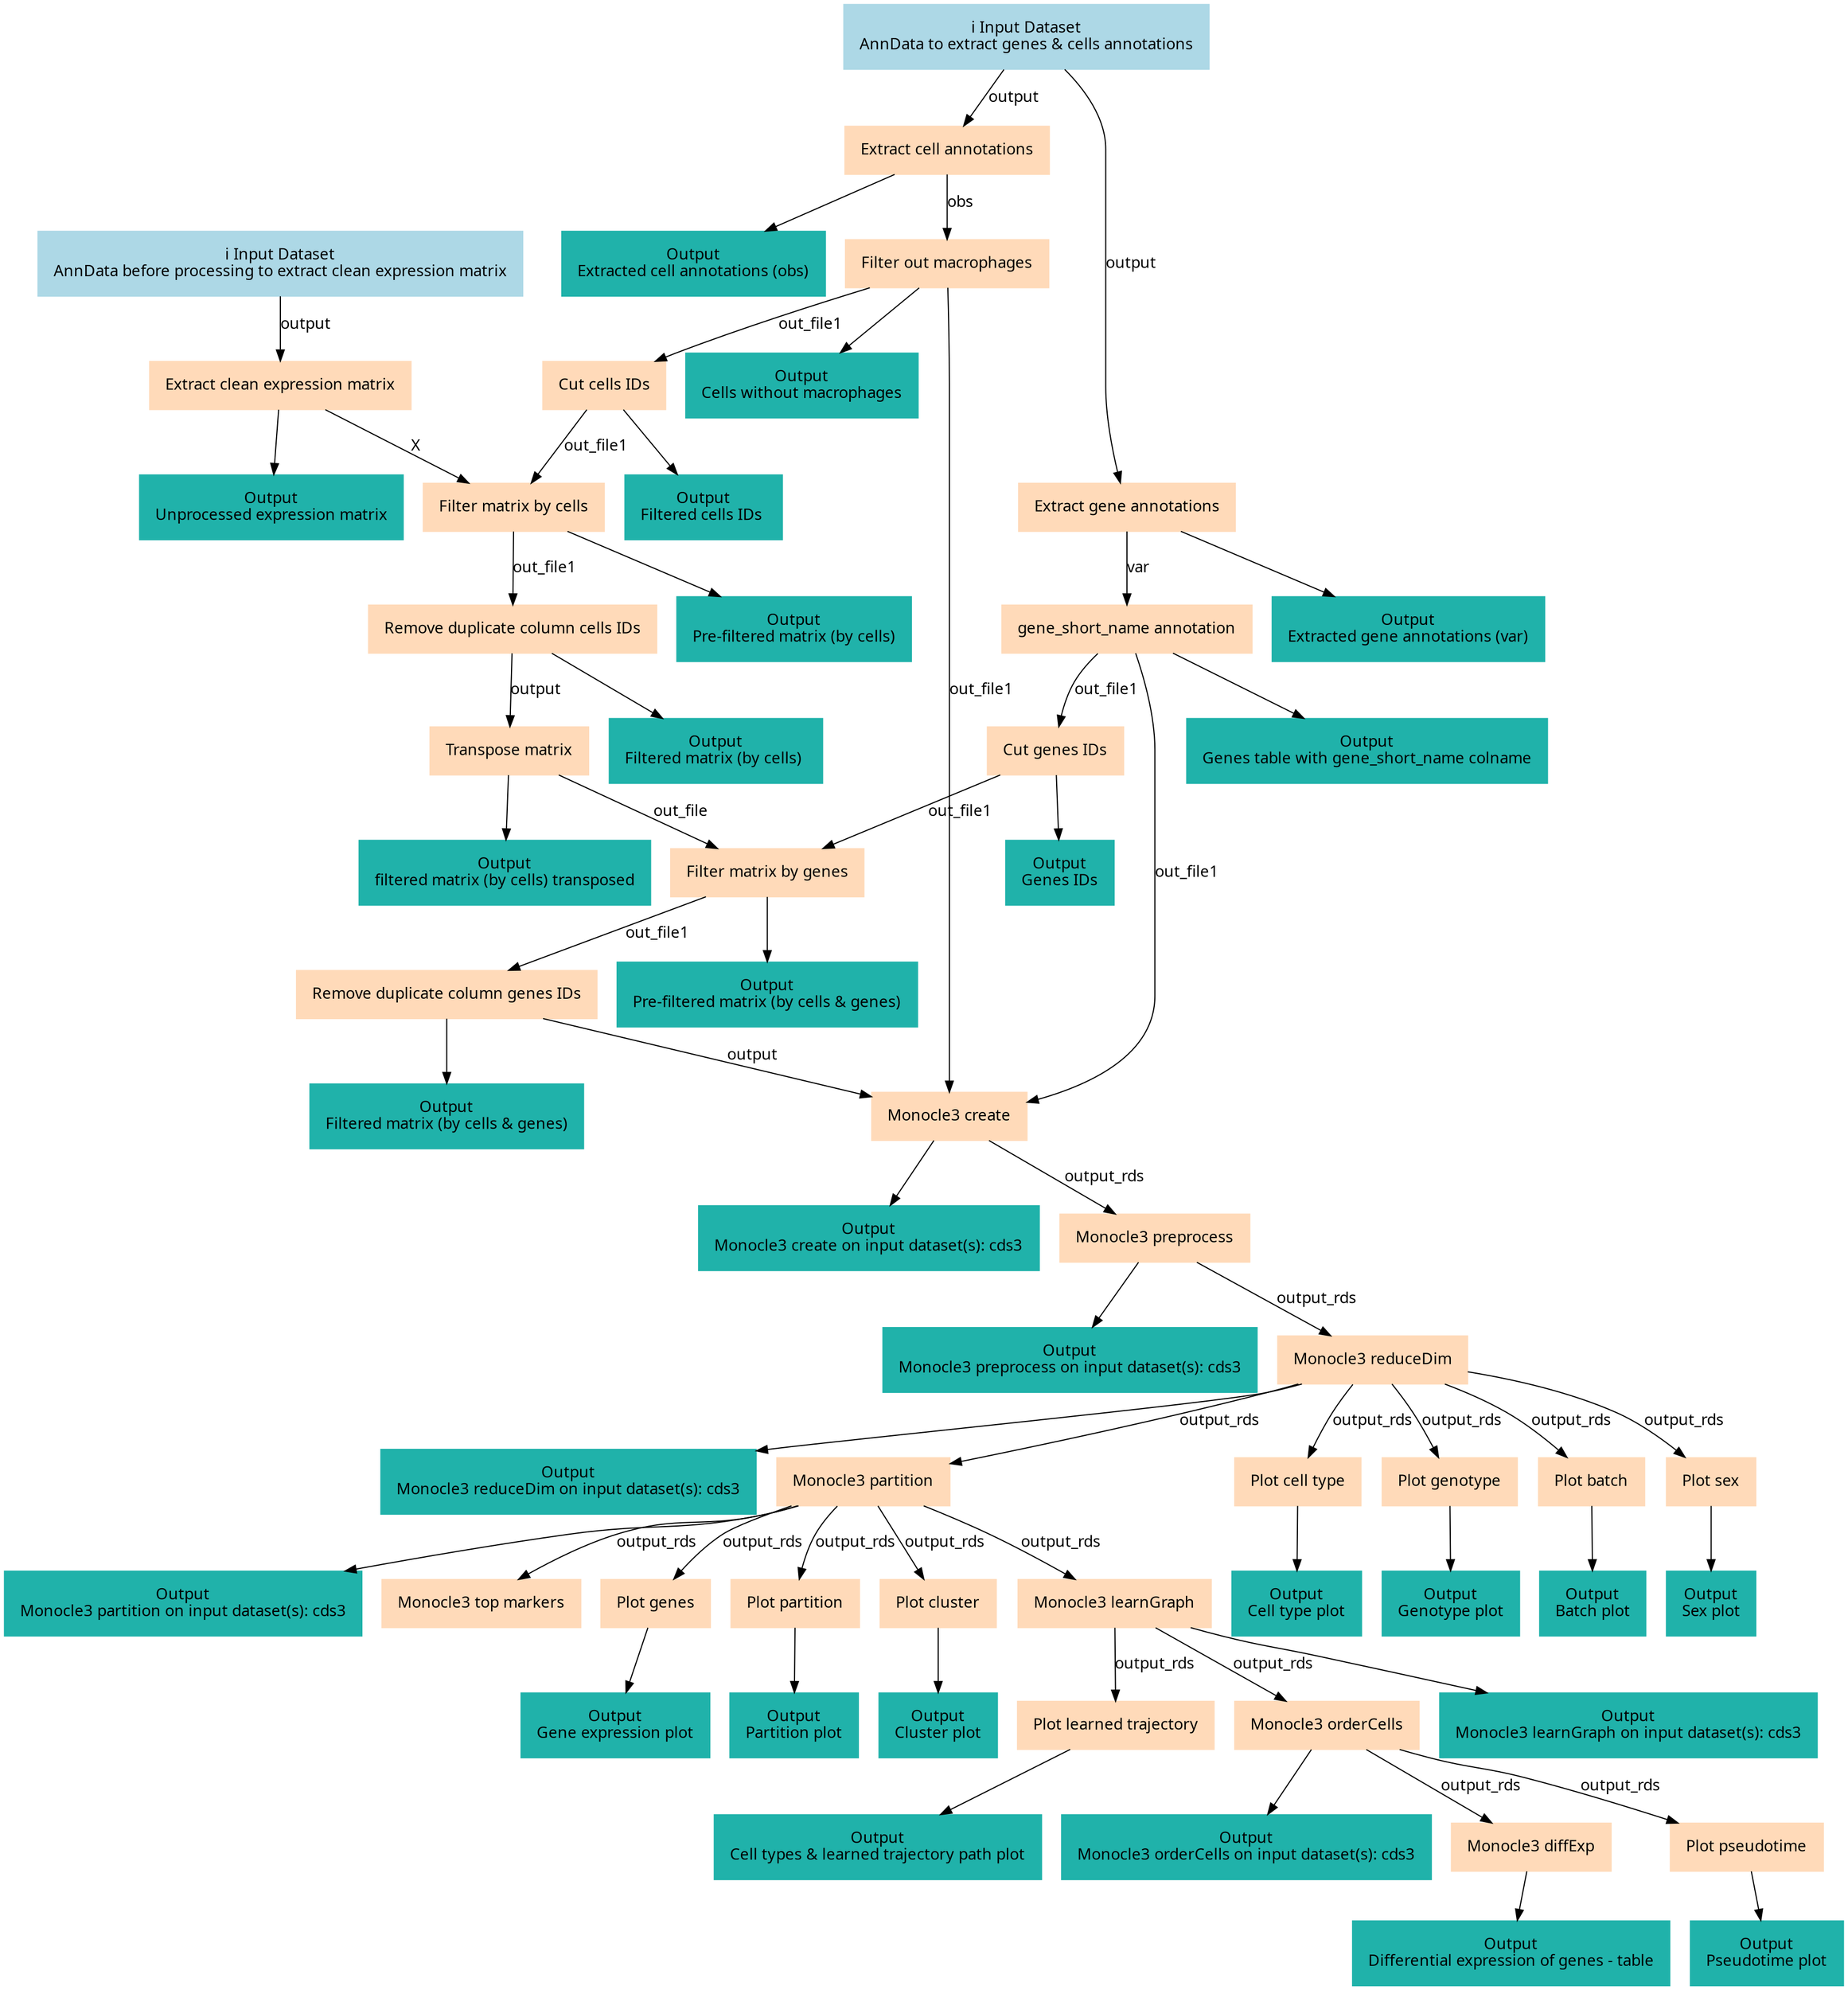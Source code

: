 digraph main {
  node [fontname="Atkinson Hyperlegible", shape=box, color=white,style=filled,color=peachpuff,margin="0.2,0.2"];
  edge [fontname="Atkinson Hyperlegible"];
  0[color=lightblue,label="ℹ️ Input Dataset\nAnnData to extract genes & cells annotations"]
  1[color=lightblue,label="ℹ️ Input Dataset\nAnnData before processing to extract clean expression matrix"]
  2[label="Extract cell annotations"]
  0 -> 2 [label="output"]
  k0646798d3a5d420aa7cfcde6cec722d5[color=lightseagreen,label="Output\nExtracted cell annotations (obs)"]
  2 -> k0646798d3a5d420aa7cfcde6cec722d5
  3[label="Extract gene annotations"]
  0 -> 3 [label="output"]
  k8416274568b041a5b06ea285440ba095[color=lightseagreen,label="Output\nExtracted gene annotations (var)"]
  3 -> k8416274568b041a5b06ea285440ba095
  4[label="Extract clean expression matrix"]
  1 -> 4 [label="output"]
  k3f03af0cac414450b5ba639a79ea543b[color=lightseagreen,label="Output\nUnprocessed expression matrix"]
  4 -> k3f03af0cac414450b5ba639a79ea543b
  5[label="Filter out macrophages"]
  2 -> 5 [label="obs"]
  kfb81e9a10603419a83f50c9f94939b16[color=lightseagreen,label="Output\nCells without macrophages"]
  5 -> kfb81e9a10603419a83f50c9f94939b16
  6[label="gene_short_name annotation"]
  3 -> 6 [label="var"]
  k94a60e6ccdf748e58b55d221cef22688[color=lightseagreen,label="Output\nGenes table with gene_short_name colname"]
  6 -> k94a60e6ccdf748e58b55d221cef22688
  7[label="Cut cells IDs"]
  5 -> 7 [label="out_file1"]
  k34146c302666481f8d49a849d5d3aa91[color=lightseagreen,label="Output\nFiltered cells IDs "]
  7 -> k34146c302666481f8d49a849d5d3aa91
  8[label="Cut genes IDs"]
  6 -> 8 [label="out_file1"]
  k8f38fb93cb304fbc90c57f6bd023feea[color=lightseagreen,label="Output\nGenes IDs"]
  8 -> k8f38fb93cb304fbc90c57f6bd023feea
  9[label="Filter matrix by cells"]
  7 -> 9 [label="out_file1"]
  4 -> 9 [label="X"]
  kf654c0455fea43f996d6492c810593d2[color=lightseagreen,label="Output\nPre-filtered matrix (by cells)"]
  9 -> kf654c0455fea43f996d6492c810593d2
  10[label="Remove duplicate column cells IDs"]
  9 -> 10 [label="out_file1"]
  kf633c125a4d04fa7ab87022349f4ac70[color=lightseagreen,label="Output\nFiltered matrix (by cells) "]
  10 -> kf633c125a4d04fa7ab87022349f4ac70
  11[label="Transpose matrix"]
  10 -> 11 [label="output"]
  k3202091e1afc4f5089221f9e50c490fc[color=lightseagreen,label="Output\nfiltered matrix (by cells) transposed"]
  11 -> k3202091e1afc4f5089221f9e50c490fc
  12[label="Filter matrix by genes"]
  8 -> 12 [label="out_file1"]
  11 -> 12 [label="out_file"]
  k6c23cbd5a1b5428e8ff9ebac4893ad88[color=lightseagreen,label="Output\nPre-filtered matrix (by cells & genes)"]
  12 -> k6c23cbd5a1b5428e8ff9ebac4893ad88
  13[label="Remove duplicate column genes IDs"]
  12 -> 13 [label="out_file1"]
  k258393260b5d4e7491ec24e22c08f7c5[color=lightseagreen,label="Output\nFiltered matrix (by cells & genes)"]
  13 -> k258393260b5d4e7491ec24e22c08f7c5
  14[label="Monocle3 create"]
  5 -> 14 [label="out_file1"]
  13 -> 14 [label="output"]
  6 -> 14 [label="out_file1"]
  kf8c5589ca70d416ea9deebc987f61fc3[color=lightseagreen,label="Output\nMonocle3 create on input dataset(s): cds3"]
  14 -> kf8c5589ca70d416ea9deebc987f61fc3
  15[label="Monocle3 preprocess"]
  14 -> 15 [label="output_rds"]
  kc134942f60e74cd08c32da4a303b879d[color=lightseagreen,label="Output\nMonocle3 preprocess on input dataset(s): cds3"]
  15 -> kc134942f60e74cd08c32da4a303b879d
  16[label="Monocle3 reduceDim"]
  15 -> 16 [label="output_rds"]
  k2c9fb1082a1c41dfa8d881a18b66d2a1[color=lightseagreen,label="Output\nMonocle3 reduceDim on input dataset(s): cds3"]
  16 -> k2c9fb1082a1c41dfa8d881a18b66d2a1
  17[label="Monocle3 partition"]
  16 -> 17 [label="output_rds"]
  k93371c10658347fc830f9a90dc980766[color=lightseagreen,label="Output\nMonocle3 partition on input dataset(s): cds3"]
  17 -> k93371c10658347fc830f9a90dc980766
  18[label="Plot cell type"]
  16 -> 18 [label="output_rds"]
  kf096d06082e848479e8fb22c9288f565[color=lightseagreen,label="Output\nCell type plot"]
  18 -> kf096d06082e848479e8fb22c9288f565
  19[label="Plot genotype"]
  16 -> 19 [label="output_rds"]
  kaab28bb1e2e74b7d9b2b1cab64bea287[color=lightseagreen,label="Output\nGenotype plot"]
  19 -> kaab28bb1e2e74b7d9b2b1cab64bea287
  20[label="Plot batch"]
  16 -> 20 [label="output_rds"]
  k9b362eee923847c5a4c285f3995430f4[color=lightseagreen,label="Output\nBatch plot"]
  20 -> k9b362eee923847c5a4c285f3995430f4
  21[label="Plot sex"]
  16 -> 21 [label="output_rds"]
  kc2a1e104ef2d4b66ac2bbf0251714434[color=lightseagreen,label="Output\nSex plot"]
  21 -> kc2a1e104ef2d4b66ac2bbf0251714434
  22[label="Monocle3 top markers"]
  17 -> 22 [label="output_rds"]
  23[label="Plot genes"]
  17 -> 23 [label="output_rds"]
  ke886737982c64c32a2d30b24670269ae[color=lightseagreen,label="Output\nGene expression plot"]
  23 -> ke886737982c64c32a2d30b24670269ae
  24[label="Plot partition"]
  17 -> 24 [label="output_rds"]
  k3f7b0a7c85d6430b8385fa9a76385c0e[color=lightseagreen,label="Output\nPartition plot"]
  24 -> k3f7b0a7c85d6430b8385fa9a76385c0e
  25[label="Plot cluster"]
  17 -> 25 [label="output_rds"]
  k40b65826f73e4054a56db241985d6996[color=lightseagreen,label="Output\nCluster plot"]
  25 -> k40b65826f73e4054a56db241985d6996
  26[label="Monocle3 learnGraph"]
  17 -> 26 [label="output_rds"]
  k294b1a49cec649d0bcd43a954da67bec[color=lightseagreen,label="Output\nMonocle3 learnGraph on input dataset(s): cds3"]
  26 -> k294b1a49cec649d0bcd43a954da67bec
  27[label="Plot learned trajectory"]
  26 -> 27 [label="output_rds"]
  kc85ddefe8eaf4d2193edca0859286bf0[color=lightseagreen,label="Output\nCell types & learned trajectory path plot"]
  27 -> kc85ddefe8eaf4d2193edca0859286bf0
  28[label="Monocle3 orderCells"]
  26 -> 28 [label="output_rds"]
  k5aea5752b7674fc887411f4d1c659a41[color=lightseagreen,label="Output\nMonocle3 orderCells on input dataset(s): cds3"]
  28 -> k5aea5752b7674fc887411f4d1c659a41
  29[label="Monocle3 diffExp"]
  28 -> 29 [label="output_rds"]
  k3c2986249f064e52b2a8fb834b87c296[color=lightseagreen,label="Output\nDifferential expression of genes - table"]
  29 -> k3c2986249f064e52b2a8fb834b87c296
  30[label="Plot pseudotime"]
  28 -> 30 [label="output_rds"]
  k813d15bb07714aed92264874c1ddba59[color=lightseagreen,label="Output\nPseudotime plot"]
  30 -> k813d15bb07714aed92264874c1ddba59
}